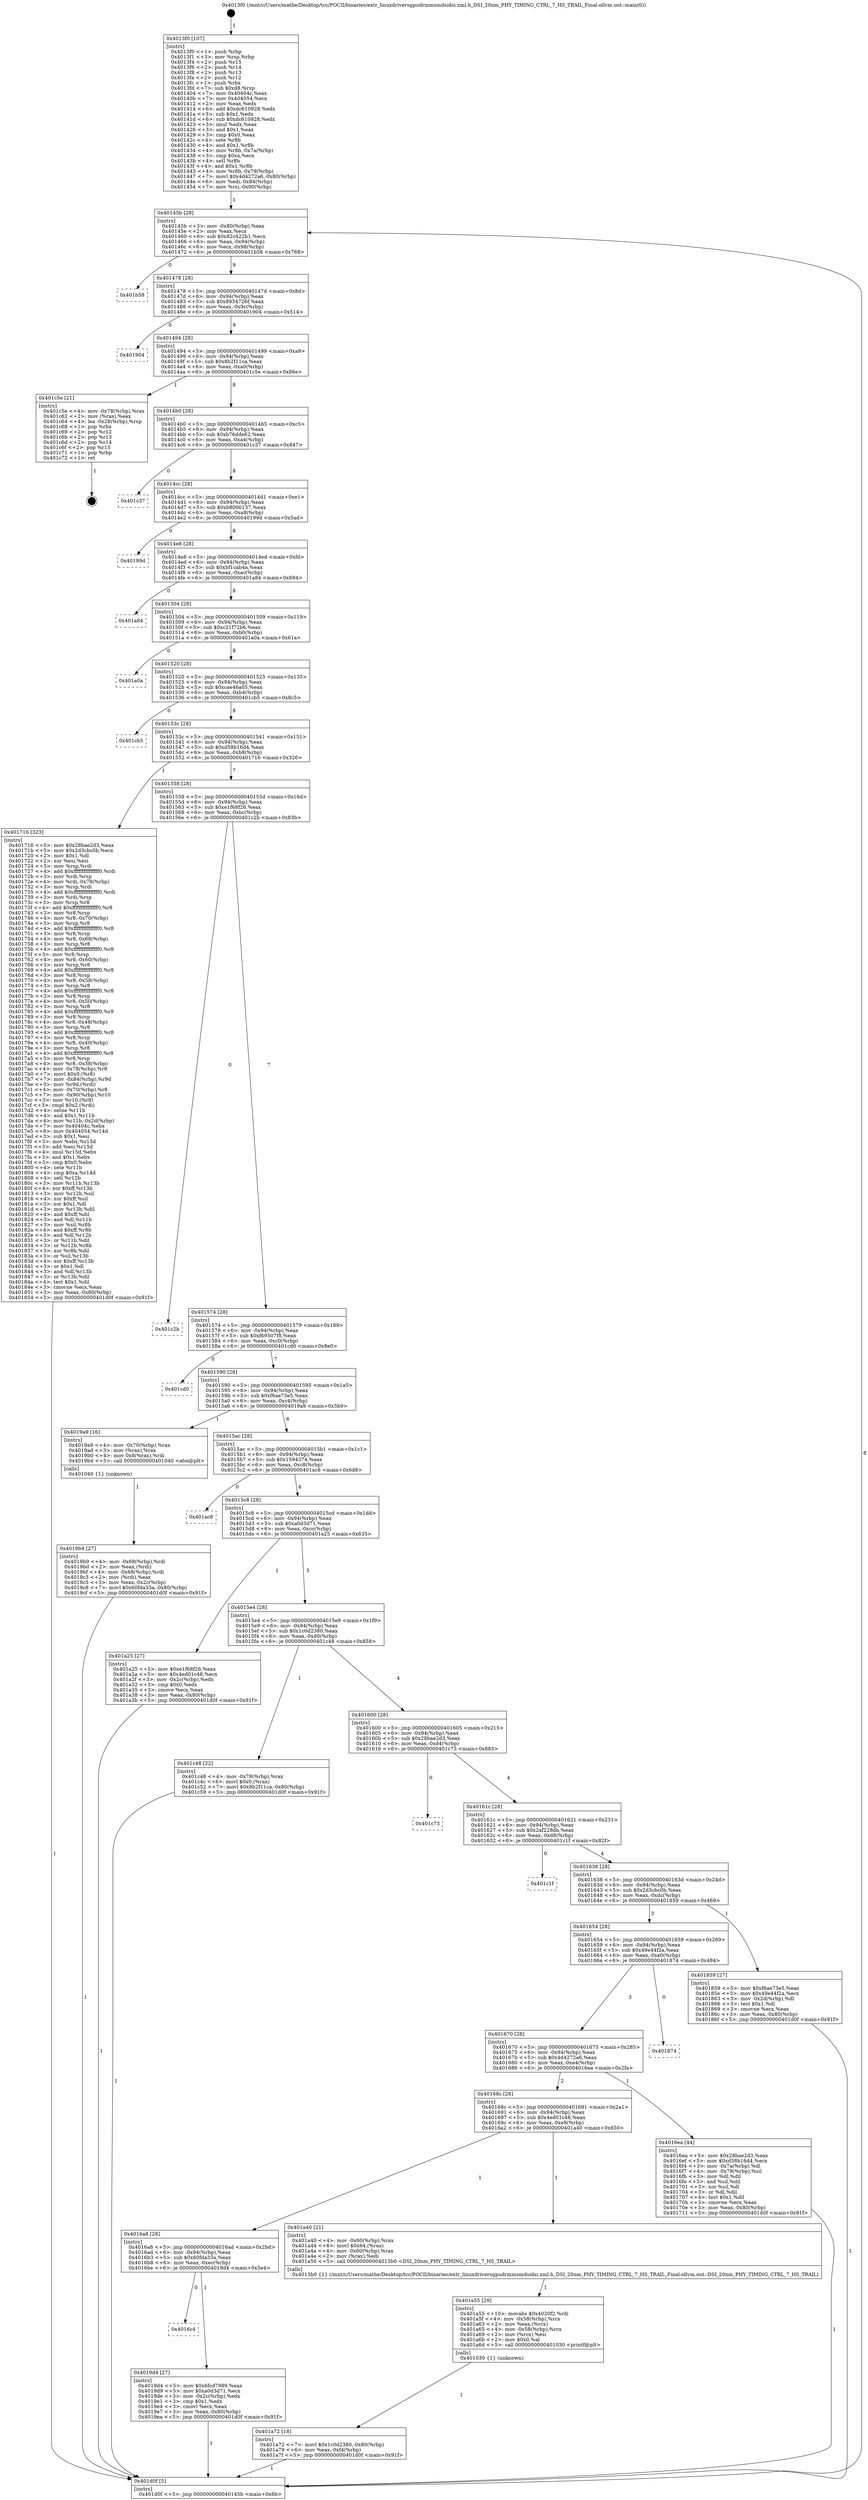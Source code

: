 digraph "0x4013f0" {
  label = "0x4013f0 (/mnt/c/Users/mathe/Desktop/tcc/POCII/binaries/extr_linuxdriversgpudrmmsmdsidsi.xml.h_DSI_20nm_PHY_TIMING_CTRL_7_HS_TRAIL_Final-ollvm.out::main(0))"
  labelloc = "t"
  node[shape=record]

  Entry [label="",width=0.3,height=0.3,shape=circle,fillcolor=black,style=filled]
  "0x40145b" [label="{
     0x40145b [29]\l
     | [instrs]\l
     &nbsp;&nbsp;0x40145b \<+3\>: mov -0x80(%rbp),%eax\l
     &nbsp;&nbsp;0x40145e \<+2\>: mov %eax,%ecx\l
     &nbsp;&nbsp;0x401460 \<+6\>: sub $0x82c422b1,%ecx\l
     &nbsp;&nbsp;0x401466 \<+6\>: mov %eax,-0x94(%rbp)\l
     &nbsp;&nbsp;0x40146c \<+6\>: mov %ecx,-0x98(%rbp)\l
     &nbsp;&nbsp;0x401472 \<+6\>: je 0000000000401b58 \<main+0x768\>\l
  }"]
  "0x401b58" [label="{
     0x401b58\l
  }", style=dashed]
  "0x401478" [label="{
     0x401478 [28]\l
     | [instrs]\l
     &nbsp;&nbsp;0x401478 \<+5\>: jmp 000000000040147d \<main+0x8d\>\l
     &nbsp;&nbsp;0x40147d \<+6\>: mov -0x94(%rbp),%eax\l
     &nbsp;&nbsp;0x401483 \<+5\>: sub $0x8934726f,%eax\l
     &nbsp;&nbsp;0x401488 \<+6\>: mov %eax,-0x9c(%rbp)\l
     &nbsp;&nbsp;0x40148e \<+6\>: je 0000000000401904 \<main+0x514\>\l
  }"]
  Exit [label="",width=0.3,height=0.3,shape=circle,fillcolor=black,style=filled,peripheries=2]
  "0x401904" [label="{
     0x401904\l
  }", style=dashed]
  "0x401494" [label="{
     0x401494 [28]\l
     | [instrs]\l
     &nbsp;&nbsp;0x401494 \<+5\>: jmp 0000000000401499 \<main+0xa9\>\l
     &nbsp;&nbsp;0x401499 \<+6\>: mov -0x94(%rbp),%eax\l
     &nbsp;&nbsp;0x40149f \<+5\>: sub $0x8b2f11ca,%eax\l
     &nbsp;&nbsp;0x4014a4 \<+6\>: mov %eax,-0xa0(%rbp)\l
     &nbsp;&nbsp;0x4014aa \<+6\>: je 0000000000401c5e \<main+0x86e\>\l
  }"]
  "0x401a72" [label="{
     0x401a72 [18]\l
     | [instrs]\l
     &nbsp;&nbsp;0x401a72 \<+7\>: movl $0x1c0d2380,-0x80(%rbp)\l
     &nbsp;&nbsp;0x401a79 \<+6\>: mov %eax,-0xf4(%rbp)\l
     &nbsp;&nbsp;0x401a7f \<+5\>: jmp 0000000000401d0f \<main+0x91f\>\l
  }"]
  "0x401c5e" [label="{
     0x401c5e [21]\l
     | [instrs]\l
     &nbsp;&nbsp;0x401c5e \<+4\>: mov -0x78(%rbp),%rax\l
     &nbsp;&nbsp;0x401c62 \<+2\>: mov (%rax),%eax\l
     &nbsp;&nbsp;0x401c64 \<+4\>: lea -0x28(%rbp),%rsp\l
     &nbsp;&nbsp;0x401c68 \<+1\>: pop %rbx\l
     &nbsp;&nbsp;0x401c69 \<+2\>: pop %r12\l
     &nbsp;&nbsp;0x401c6b \<+2\>: pop %r13\l
     &nbsp;&nbsp;0x401c6d \<+2\>: pop %r14\l
     &nbsp;&nbsp;0x401c6f \<+2\>: pop %r15\l
     &nbsp;&nbsp;0x401c71 \<+1\>: pop %rbp\l
     &nbsp;&nbsp;0x401c72 \<+1\>: ret\l
  }"]
  "0x4014b0" [label="{
     0x4014b0 [28]\l
     | [instrs]\l
     &nbsp;&nbsp;0x4014b0 \<+5\>: jmp 00000000004014b5 \<main+0xc5\>\l
     &nbsp;&nbsp;0x4014b5 \<+6\>: mov -0x94(%rbp),%eax\l
     &nbsp;&nbsp;0x4014bb \<+5\>: sub $0xb76dde62,%eax\l
     &nbsp;&nbsp;0x4014c0 \<+6\>: mov %eax,-0xa4(%rbp)\l
     &nbsp;&nbsp;0x4014c6 \<+6\>: je 0000000000401c37 \<main+0x847\>\l
  }"]
  "0x401a55" [label="{
     0x401a55 [29]\l
     | [instrs]\l
     &nbsp;&nbsp;0x401a55 \<+10\>: movabs $0x4020f2,%rdi\l
     &nbsp;&nbsp;0x401a5f \<+4\>: mov -0x58(%rbp),%rcx\l
     &nbsp;&nbsp;0x401a63 \<+2\>: mov %eax,(%rcx)\l
     &nbsp;&nbsp;0x401a65 \<+4\>: mov -0x58(%rbp),%rcx\l
     &nbsp;&nbsp;0x401a69 \<+2\>: mov (%rcx),%esi\l
     &nbsp;&nbsp;0x401a6b \<+2\>: mov $0x0,%al\l
     &nbsp;&nbsp;0x401a6d \<+5\>: call 0000000000401030 \<printf@plt\>\l
     | [calls]\l
     &nbsp;&nbsp;0x401030 \{1\} (unknown)\l
  }"]
  "0x401c37" [label="{
     0x401c37\l
  }", style=dashed]
  "0x4014cc" [label="{
     0x4014cc [28]\l
     | [instrs]\l
     &nbsp;&nbsp;0x4014cc \<+5\>: jmp 00000000004014d1 \<main+0xe1\>\l
     &nbsp;&nbsp;0x4014d1 \<+6\>: mov -0x94(%rbp),%eax\l
     &nbsp;&nbsp;0x4014d7 \<+5\>: sub $0xb8000137,%eax\l
     &nbsp;&nbsp;0x4014dc \<+6\>: mov %eax,-0xa8(%rbp)\l
     &nbsp;&nbsp;0x4014e2 \<+6\>: je 000000000040199d \<main+0x5ad\>\l
  }"]
  "0x4016c4" [label="{
     0x4016c4\l
  }", style=dashed]
  "0x40199d" [label="{
     0x40199d\l
  }", style=dashed]
  "0x4014e8" [label="{
     0x4014e8 [28]\l
     | [instrs]\l
     &nbsp;&nbsp;0x4014e8 \<+5\>: jmp 00000000004014ed \<main+0xfd\>\l
     &nbsp;&nbsp;0x4014ed \<+6\>: mov -0x94(%rbp),%eax\l
     &nbsp;&nbsp;0x4014f3 \<+5\>: sub $0xbf1cab4a,%eax\l
     &nbsp;&nbsp;0x4014f8 \<+6\>: mov %eax,-0xac(%rbp)\l
     &nbsp;&nbsp;0x4014fe \<+6\>: je 0000000000401a84 \<main+0x694\>\l
  }"]
  "0x4019d4" [label="{
     0x4019d4 [27]\l
     | [instrs]\l
     &nbsp;&nbsp;0x4019d4 \<+5\>: mov $0x6fcd7989,%eax\l
     &nbsp;&nbsp;0x4019d9 \<+5\>: mov $0xa0d3d71,%ecx\l
     &nbsp;&nbsp;0x4019de \<+3\>: mov -0x2c(%rbp),%edx\l
     &nbsp;&nbsp;0x4019e1 \<+3\>: cmp $0x1,%edx\l
     &nbsp;&nbsp;0x4019e4 \<+3\>: cmovl %ecx,%eax\l
     &nbsp;&nbsp;0x4019e7 \<+3\>: mov %eax,-0x80(%rbp)\l
     &nbsp;&nbsp;0x4019ea \<+5\>: jmp 0000000000401d0f \<main+0x91f\>\l
  }"]
  "0x401a84" [label="{
     0x401a84\l
  }", style=dashed]
  "0x401504" [label="{
     0x401504 [28]\l
     | [instrs]\l
     &nbsp;&nbsp;0x401504 \<+5\>: jmp 0000000000401509 \<main+0x119\>\l
     &nbsp;&nbsp;0x401509 \<+6\>: mov -0x94(%rbp),%eax\l
     &nbsp;&nbsp;0x40150f \<+5\>: sub $0xc21f72b6,%eax\l
     &nbsp;&nbsp;0x401514 \<+6\>: mov %eax,-0xb0(%rbp)\l
     &nbsp;&nbsp;0x40151a \<+6\>: je 0000000000401a0a \<main+0x61a\>\l
  }"]
  "0x4016a8" [label="{
     0x4016a8 [28]\l
     | [instrs]\l
     &nbsp;&nbsp;0x4016a8 \<+5\>: jmp 00000000004016ad \<main+0x2bd\>\l
     &nbsp;&nbsp;0x4016ad \<+6\>: mov -0x94(%rbp),%eax\l
     &nbsp;&nbsp;0x4016b3 \<+5\>: sub $0x60fda33a,%eax\l
     &nbsp;&nbsp;0x4016b8 \<+6\>: mov %eax,-0xec(%rbp)\l
     &nbsp;&nbsp;0x4016be \<+6\>: je 00000000004019d4 \<main+0x5e4\>\l
  }"]
  "0x401a0a" [label="{
     0x401a0a\l
  }", style=dashed]
  "0x401520" [label="{
     0x401520 [28]\l
     | [instrs]\l
     &nbsp;&nbsp;0x401520 \<+5\>: jmp 0000000000401525 \<main+0x135\>\l
     &nbsp;&nbsp;0x401525 \<+6\>: mov -0x94(%rbp),%eax\l
     &nbsp;&nbsp;0x40152b \<+5\>: sub $0xcae46a05,%eax\l
     &nbsp;&nbsp;0x401530 \<+6\>: mov %eax,-0xb4(%rbp)\l
     &nbsp;&nbsp;0x401536 \<+6\>: je 0000000000401cb5 \<main+0x8c5\>\l
  }"]
  "0x401a40" [label="{
     0x401a40 [21]\l
     | [instrs]\l
     &nbsp;&nbsp;0x401a40 \<+4\>: mov -0x60(%rbp),%rax\l
     &nbsp;&nbsp;0x401a44 \<+6\>: movl $0x64,(%rax)\l
     &nbsp;&nbsp;0x401a4a \<+4\>: mov -0x60(%rbp),%rax\l
     &nbsp;&nbsp;0x401a4e \<+2\>: mov (%rax),%edi\l
     &nbsp;&nbsp;0x401a50 \<+5\>: call 00000000004013b0 \<DSI_20nm_PHY_TIMING_CTRL_7_HS_TRAIL\>\l
     | [calls]\l
     &nbsp;&nbsp;0x4013b0 \{1\} (/mnt/c/Users/mathe/Desktop/tcc/POCII/binaries/extr_linuxdriversgpudrmmsmdsidsi.xml.h_DSI_20nm_PHY_TIMING_CTRL_7_HS_TRAIL_Final-ollvm.out::DSI_20nm_PHY_TIMING_CTRL_7_HS_TRAIL)\l
  }"]
  "0x401cb5" [label="{
     0x401cb5\l
  }", style=dashed]
  "0x40153c" [label="{
     0x40153c [28]\l
     | [instrs]\l
     &nbsp;&nbsp;0x40153c \<+5\>: jmp 0000000000401541 \<main+0x151\>\l
     &nbsp;&nbsp;0x401541 \<+6\>: mov -0x94(%rbp),%eax\l
     &nbsp;&nbsp;0x401547 \<+5\>: sub $0xd58b16d4,%eax\l
     &nbsp;&nbsp;0x40154c \<+6\>: mov %eax,-0xb8(%rbp)\l
     &nbsp;&nbsp;0x401552 \<+6\>: je 0000000000401716 \<main+0x326\>\l
  }"]
  "0x4019b9" [label="{
     0x4019b9 [27]\l
     | [instrs]\l
     &nbsp;&nbsp;0x4019b9 \<+4\>: mov -0x68(%rbp),%rdi\l
     &nbsp;&nbsp;0x4019bd \<+2\>: mov %eax,(%rdi)\l
     &nbsp;&nbsp;0x4019bf \<+4\>: mov -0x68(%rbp),%rdi\l
     &nbsp;&nbsp;0x4019c3 \<+2\>: mov (%rdi),%eax\l
     &nbsp;&nbsp;0x4019c5 \<+3\>: mov %eax,-0x2c(%rbp)\l
     &nbsp;&nbsp;0x4019c8 \<+7\>: movl $0x60fda33a,-0x80(%rbp)\l
     &nbsp;&nbsp;0x4019cf \<+5\>: jmp 0000000000401d0f \<main+0x91f\>\l
  }"]
  "0x401716" [label="{
     0x401716 [323]\l
     | [instrs]\l
     &nbsp;&nbsp;0x401716 \<+5\>: mov $0x28bae2d3,%eax\l
     &nbsp;&nbsp;0x40171b \<+5\>: mov $0x2d3cbc0b,%ecx\l
     &nbsp;&nbsp;0x401720 \<+2\>: mov $0x1,%dl\l
     &nbsp;&nbsp;0x401722 \<+2\>: xor %esi,%esi\l
     &nbsp;&nbsp;0x401724 \<+3\>: mov %rsp,%rdi\l
     &nbsp;&nbsp;0x401727 \<+4\>: add $0xfffffffffffffff0,%rdi\l
     &nbsp;&nbsp;0x40172b \<+3\>: mov %rdi,%rsp\l
     &nbsp;&nbsp;0x40172e \<+4\>: mov %rdi,-0x78(%rbp)\l
     &nbsp;&nbsp;0x401732 \<+3\>: mov %rsp,%rdi\l
     &nbsp;&nbsp;0x401735 \<+4\>: add $0xfffffffffffffff0,%rdi\l
     &nbsp;&nbsp;0x401739 \<+3\>: mov %rdi,%rsp\l
     &nbsp;&nbsp;0x40173c \<+3\>: mov %rsp,%r8\l
     &nbsp;&nbsp;0x40173f \<+4\>: add $0xfffffffffffffff0,%r8\l
     &nbsp;&nbsp;0x401743 \<+3\>: mov %r8,%rsp\l
     &nbsp;&nbsp;0x401746 \<+4\>: mov %r8,-0x70(%rbp)\l
     &nbsp;&nbsp;0x40174a \<+3\>: mov %rsp,%r8\l
     &nbsp;&nbsp;0x40174d \<+4\>: add $0xfffffffffffffff0,%r8\l
     &nbsp;&nbsp;0x401751 \<+3\>: mov %r8,%rsp\l
     &nbsp;&nbsp;0x401754 \<+4\>: mov %r8,-0x68(%rbp)\l
     &nbsp;&nbsp;0x401758 \<+3\>: mov %rsp,%r8\l
     &nbsp;&nbsp;0x40175b \<+4\>: add $0xfffffffffffffff0,%r8\l
     &nbsp;&nbsp;0x40175f \<+3\>: mov %r8,%rsp\l
     &nbsp;&nbsp;0x401762 \<+4\>: mov %r8,-0x60(%rbp)\l
     &nbsp;&nbsp;0x401766 \<+3\>: mov %rsp,%r8\l
     &nbsp;&nbsp;0x401769 \<+4\>: add $0xfffffffffffffff0,%r8\l
     &nbsp;&nbsp;0x40176d \<+3\>: mov %r8,%rsp\l
     &nbsp;&nbsp;0x401770 \<+4\>: mov %r8,-0x58(%rbp)\l
     &nbsp;&nbsp;0x401774 \<+3\>: mov %rsp,%r8\l
     &nbsp;&nbsp;0x401777 \<+4\>: add $0xfffffffffffffff0,%r8\l
     &nbsp;&nbsp;0x40177b \<+3\>: mov %r8,%rsp\l
     &nbsp;&nbsp;0x40177e \<+4\>: mov %r8,-0x50(%rbp)\l
     &nbsp;&nbsp;0x401782 \<+3\>: mov %rsp,%r8\l
     &nbsp;&nbsp;0x401785 \<+4\>: add $0xfffffffffffffff0,%r8\l
     &nbsp;&nbsp;0x401789 \<+3\>: mov %r8,%rsp\l
     &nbsp;&nbsp;0x40178c \<+4\>: mov %r8,-0x48(%rbp)\l
     &nbsp;&nbsp;0x401790 \<+3\>: mov %rsp,%r8\l
     &nbsp;&nbsp;0x401793 \<+4\>: add $0xfffffffffffffff0,%r8\l
     &nbsp;&nbsp;0x401797 \<+3\>: mov %r8,%rsp\l
     &nbsp;&nbsp;0x40179a \<+4\>: mov %r8,-0x40(%rbp)\l
     &nbsp;&nbsp;0x40179e \<+3\>: mov %rsp,%r8\l
     &nbsp;&nbsp;0x4017a1 \<+4\>: add $0xfffffffffffffff0,%r8\l
     &nbsp;&nbsp;0x4017a5 \<+3\>: mov %r8,%rsp\l
     &nbsp;&nbsp;0x4017a8 \<+4\>: mov %r8,-0x38(%rbp)\l
     &nbsp;&nbsp;0x4017ac \<+4\>: mov -0x78(%rbp),%r8\l
     &nbsp;&nbsp;0x4017b0 \<+7\>: movl $0x0,(%r8)\l
     &nbsp;&nbsp;0x4017b7 \<+7\>: mov -0x84(%rbp),%r9d\l
     &nbsp;&nbsp;0x4017be \<+3\>: mov %r9d,(%rdi)\l
     &nbsp;&nbsp;0x4017c1 \<+4\>: mov -0x70(%rbp),%r8\l
     &nbsp;&nbsp;0x4017c5 \<+7\>: mov -0x90(%rbp),%r10\l
     &nbsp;&nbsp;0x4017cc \<+3\>: mov %r10,(%r8)\l
     &nbsp;&nbsp;0x4017cf \<+3\>: cmpl $0x2,(%rdi)\l
     &nbsp;&nbsp;0x4017d2 \<+4\>: setne %r11b\l
     &nbsp;&nbsp;0x4017d6 \<+4\>: and $0x1,%r11b\l
     &nbsp;&nbsp;0x4017da \<+4\>: mov %r11b,-0x2d(%rbp)\l
     &nbsp;&nbsp;0x4017de \<+7\>: mov 0x40404c,%ebx\l
     &nbsp;&nbsp;0x4017e5 \<+8\>: mov 0x404054,%r14d\l
     &nbsp;&nbsp;0x4017ed \<+3\>: sub $0x1,%esi\l
     &nbsp;&nbsp;0x4017f0 \<+3\>: mov %ebx,%r15d\l
     &nbsp;&nbsp;0x4017f3 \<+3\>: add %esi,%r15d\l
     &nbsp;&nbsp;0x4017f6 \<+4\>: imul %r15d,%ebx\l
     &nbsp;&nbsp;0x4017fa \<+3\>: and $0x1,%ebx\l
     &nbsp;&nbsp;0x4017fd \<+3\>: cmp $0x0,%ebx\l
     &nbsp;&nbsp;0x401800 \<+4\>: sete %r11b\l
     &nbsp;&nbsp;0x401804 \<+4\>: cmp $0xa,%r14d\l
     &nbsp;&nbsp;0x401808 \<+4\>: setl %r12b\l
     &nbsp;&nbsp;0x40180c \<+3\>: mov %r11b,%r13b\l
     &nbsp;&nbsp;0x40180f \<+4\>: xor $0xff,%r13b\l
     &nbsp;&nbsp;0x401813 \<+3\>: mov %r12b,%sil\l
     &nbsp;&nbsp;0x401816 \<+4\>: xor $0xff,%sil\l
     &nbsp;&nbsp;0x40181a \<+3\>: xor $0x1,%dl\l
     &nbsp;&nbsp;0x40181d \<+3\>: mov %r13b,%dil\l
     &nbsp;&nbsp;0x401820 \<+4\>: and $0xff,%dil\l
     &nbsp;&nbsp;0x401824 \<+3\>: and %dl,%r11b\l
     &nbsp;&nbsp;0x401827 \<+3\>: mov %sil,%r8b\l
     &nbsp;&nbsp;0x40182a \<+4\>: and $0xff,%r8b\l
     &nbsp;&nbsp;0x40182e \<+3\>: and %dl,%r12b\l
     &nbsp;&nbsp;0x401831 \<+3\>: or %r11b,%dil\l
     &nbsp;&nbsp;0x401834 \<+3\>: or %r12b,%r8b\l
     &nbsp;&nbsp;0x401837 \<+3\>: xor %r8b,%dil\l
     &nbsp;&nbsp;0x40183a \<+3\>: or %sil,%r13b\l
     &nbsp;&nbsp;0x40183d \<+4\>: xor $0xff,%r13b\l
     &nbsp;&nbsp;0x401841 \<+3\>: or $0x1,%dl\l
     &nbsp;&nbsp;0x401844 \<+3\>: and %dl,%r13b\l
     &nbsp;&nbsp;0x401847 \<+3\>: or %r13b,%dil\l
     &nbsp;&nbsp;0x40184a \<+4\>: test $0x1,%dil\l
     &nbsp;&nbsp;0x40184e \<+3\>: cmovne %ecx,%eax\l
     &nbsp;&nbsp;0x401851 \<+3\>: mov %eax,-0x80(%rbp)\l
     &nbsp;&nbsp;0x401854 \<+5\>: jmp 0000000000401d0f \<main+0x91f\>\l
  }"]
  "0x401558" [label="{
     0x401558 [28]\l
     | [instrs]\l
     &nbsp;&nbsp;0x401558 \<+5\>: jmp 000000000040155d \<main+0x16d\>\l
     &nbsp;&nbsp;0x40155d \<+6\>: mov -0x94(%rbp),%eax\l
     &nbsp;&nbsp;0x401563 \<+5\>: sub $0xe1f68f26,%eax\l
     &nbsp;&nbsp;0x401568 \<+6\>: mov %eax,-0xbc(%rbp)\l
     &nbsp;&nbsp;0x40156e \<+6\>: je 0000000000401c2b \<main+0x83b\>\l
  }"]
  "0x4013f0" [label="{
     0x4013f0 [107]\l
     | [instrs]\l
     &nbsp;&nbsp;0x4013f0 \<+1\>: push %rbp\l
     &nbsp;&nbsp;0x4013f1 \<+3\>: mov %rsp,%rbp\l
     &nbsp;&nbsp;0x4013f4 \<+2\>: push %r15\l
     &nbsp;&nbsp;0x4013f6 \<+2\>: push %r14\l
     &nbsp;&nbsp;0x4013f8 \<+2\>: push %r13\l
     &nbsp;&nbsp;0x4013fa \<+2\>: push %r12\l
     &nbsp;&nbsp;0x4013fc \<+1\>: push %rbx\l
     &nbsp;&nbsp;0x4013fd \<+7\>: sub $0xd8,%rsp\l
     &nbsp;&nbsp;0x401404 \<+7\>: mov 0x40404c,%eax\l
     &nbsp;&nbsp;0x40140b \<+7\>: mov 0x404054,%ecx\l
     &nbsp;&nbsp;0x401412 \<+2\>: mov %eax,%edx\l
     &nbsp;&nbsp;0x401414 \<+6\>: add $0xdc610928,%edx\l
     &nbsp;&nbsp;0x40141a \<+3\>: sub $0x1,%edx\l
     &nbsp;&nbsp;0x40141d \<+6\>: sub $0xdc610928,%edx\l
     &nbsp;&nbsp;0x401423 \<+3\>: imul %edx,%eax\l
     &nbsp;&nbsp;0x401426 \<+3\>: and $0x1,%eax\l
     &nbsp;&nbsp;0x401429 \<+3\>: cmp $0x0,%eax\l
     &nbsp;&nbsp;0x40142c \<+4\>: sete %r8b\l
     &nbsp;&nbsp;0x401430 \<+4\>: and $0x1,%r8b\l
     &nbsp;&nbsp;0x401434 \<+4\>: mov %r8b,-0x7a(%rbp)\l
     &nbsp;&nbsp;0x401438 \<+3\>: cmp $0xa,%ecx\l
     &nbsp;&nbsp;0x40143b \<+4\>: setl %r8b\l
     &nbsp;&nbsp;0x40143f \<+4\>: and $0x1,%r8b\l
     &nbsp;&nbsp;0x401443 \<+4\>: mov %r8b,-0x79(%rbp)\l
     &nbsp;&nbsp;0x401447 \<+7\>: movl $0x4d4272a6,-0x80(%rbp)\l
     &nbsp;&nbsp;0x40144e \<+6\>: mov %edi,-0x84(%rbp)\l
     &nbsp;&nbsp;0x401454 \<+7\>: mov %rsi,-0x90(%rbp)\l
  }"]
  "0x401c2b" [label="{
     0x401c2b\l
  }", style=dashed]
  "0x401574" [label="{
     0x401574 [28]\l
     | [instrs]\l
     &nbsp;&nbsp;0x401574 \<+5\>: jmp 0000000000401579 \<main+0x189\>\l
     &nbsp;&nbsp;0x401579 \<+6\>: mov -0x94(%rbp),%eax\l
     &nbsp;&nbsp;0x40157f \<+5\>: sub $0xf69507f8,%eax\l
     &nbsp;&nbsp;0x401584 \<+6\>: mov %eax,-0xc0(%rbp)\l
     &nbsp;&nbsp;0x40158a \<+6\>: je 0000000000401cd0 \<main+0x8e0\>\l
  }"]
  "0x401d0f" [label="{
     0x401d0f [5]\l
     | [instrs]\l
     &nbsp;&nbsp;0x401d0f \<+5\>: jmp 000000000040145b \<main+0x6b\>\l
  }"]
  "0x401cd0" [label="{
     0x401cd0\l
  }", style=dashed]
  "0x401590" [label="{
     0x401590 [28]\l
     | [instrs]\l
     &nbsp;&nbsp;0x401590 \<+5\>: jmp 0000000000401595 \<main+0x1a5\>\l
     &nbsp;&nbsp;0x401595 \<+6\>: mov -0x94(%rbp),%eax\l
     &nbsp;&nbsp;0x40159b \<+5\>: sub $0xf6ae73e5,%eax\l
     &nbsp;&nbsp;0x4015a0 \<+6\>: mov %eax,-0xc4(%rbp)\l
     &nbsp;&nbsp;0x4015a6 \<+6\>: je 00000000004019a9 \<main+0x5b9\>\l
  }"]
  "0x40168c" [label="{
     0x40168c [28]\l
     | [instrs]\l
     &nbsp;&nbsp;0x40168c \<+5\>: jmp 0000000000401691 \<main+0x2a1\>\l
     &nbsp;&nbsp;0x401691 \<+6\>: mov -0x94(%rbp),%eax\l
     &nbsp;&nbsp;0x401697 \<+5\>: sub $0x4ed01c48,%eax\l
     &nbsp;&nbsp;0x40169c \<+6\>: mov %eax,-0xe8(%rbp)\l
     &nbsp;&nbsp;0x4016a2 \<+6\>: je 0000000000401a40 \<main+0x650\>\l
  }"]
  "0x4019a9" [label="{
     0x4019a9 [16]\l
     | [instrs]\l
     &nbsp;&nbsp;0x4019a9 \<+4\>: mov -0x70(%rbp),%rax\l
     &nbsp;&nbsp;0x4019ad \<+3\>: mov (%rax),%rax\l
     &nbsp;&nbsp;0x4019b0 \<+4\>: mov 0x8(%rax),%rdi\l
     &nbsp;&nbsp;0x4019b4 \<+5\>: call 0000000000401040 \<atoi@plt\>\l
     | [calls]\l
     &nbsp;&nbsp;0x401040 \{1\} (unknown)\l
  }"]
  "0x4015ac" [label="{
     0x4015ac [28]\l
     | [instrs]\l
     &nbsp;&nbsp;0x4015ac \<+5\>: jmp 00000000004015b1 \<main+0x1c1\>\l
     &nbsp;&nbsp;0x4015b1 \<+6\>: mov -0x94(%rbp),%eax\l
     &nbsp;&nbsp;0x4015b7 \<+5\>: sub $0x1594374,%eax\l
     &nbsp;&nbsp;0x4015bc \<+6\>: mov %eax,-0xc8(%rbp)\l
     &nbsp;&nbsp;0x4015c2 \<+6\>: je 0000000000401ac8 \<main+0x6d8\>\l
  }"]
  "0x4016ea" [label="{
     0x4016ea [44]\l
     | [instrs]\l
     &nbsp;&nbsp;0x4016ea \<+5\>: mov $0x28bae2d3,%eax\l
     &nbsp;&nbsp;0x4016ef \<+5\>: mov $0xd58b16d4,%ecx\l
     &nbsp;&nbsp;0x4016f4 \<+3\>: mov -0x7a(%rbp),%dl\l
     &nbsp;&nbsp;0x4016f7 \<+4\>: mov -0x79(%rbp),%sil\l
     &nbsp;&nbsp;0x4016fb \<+3\>: mov %dl,%dil\l
     &nbsp;&nbsp;0x4016fe \<+3\>: and %sil,%dil\l
     &nbsp;&nbsp;0x401701 \<+3\>: xor %sil,%dl\l
     &nbsp;&nbsp;0x401704 \<+3\>: or %dl,%dil\l
     &nbsp;&nbsp;0x401707 \<+4\>: test $0x1,%dil\l
     &nbsp;&nbsp;0x40170b \<+3\>: cmovne %ecx,%eax\l
     &nbsp;&nbsp;0x40170e \<+3\>: mov %eax,-0x80(%rbp)\l
     &nbsp;&nbsp;0x401711 \<+5\>: jmp 0000000000401d0f \<main+0x91f\>\l
  }"]
  "0x401ac8" [label="{
     0x401ac8\l
  }", style=dashed]
  "0x4015c8" [label="{
     0x4015c8 [28]\l
     | [instrs]\l
     &nbsp;&nbsp;0x4015c8 \<+5\>: jmp 00000000004015cd \<main+0x1dd\>\l
     &nbsp;&nbsp;0x4015cd \<+6\>: mov -0x94(%rbp),%eax\l
     &nbsp;&nbsp;0x4015d3 \<+5\>: sub $0xa0d3d71,%eax\l
     &nbsp;&nbsp;0x4015d8 \<+6\>: mov %eax,-0xcc(%rbp)\l
     &nbsp;&nbsp;0x4015de \<+6\>: je 0000000000401a25 \<main+0x635\>\l
  }"]
  "0x401670" [label="{
     0x401670 [28]\l
     | [instrs]\l
     &nbsp;&nbsp;0x401670 \<+5\>: jmp 0000000000401675 \<main+0x285\>\l
     &nbsp;&nbsp;0x401675 \<+6\>: mov -0x94(%rbp),%eax\l
     &nbsp;&nbsp;0x40167b \<+5\>: sub $0x4d4272a6,%eax\l
     &nbsp;&nbsp;0x401680 \<+6\>: mov %eax,-0xe4(%rbp)\l
     &nbsp;&nbsp;0x401686 \<+6\>: je 00000000004016ea \<main+0x2fa\>\l
  }"]
  "0x401a25" [label="{
     0x401a25 [27]\l
     | [instrs]\l
     &nbsp;&nbsp;0x401a25 \<+5\>: mov $0xe1f68f26,%eax\l
     &nbsp;&nbsp;0x401a2a \<+5\>: mov $0x4ed01c48,%ecx\l
     &nbsp;&nbsp;0x401a2f \<+3\>: mov -0x2c(%rbp),%edx\l
     &nbsp;&nbsp;0x401a32 \<+3\>: cmp $0x0,%edx\l
     &nbsp;&nbsp;0x401a35 \<+3\>: cmove %ecx,%eax\l
     &nbsp;&nbsp;0x401a38 \<+3\>: mov %eax,-0x80(%rbp)\l
     &nbsp;&nbsp;0x401a3b \<+5\>: jmp 0000000000401d0f \<main+0x91f\>\l
  }"]
  "0x4015e4" [label="{
     0x4015e4 [28]\l
     | [instrs]\l
     &nbsp;&nbsp;0x4015e4 \<+5\>: jmp 00000000004015e9 \<main+0x1f9\>\l
     &nbsp;&nbsp;0x4015e9 \<+6\>: mov -0x94(%rbp),%eax\l
     &nbsp;&nbsp;0x4015ef \<+5\>: sub $0x1c0d2380,%eax\l
     &nbsp;&nbsp;0x4015f4 \<+6\>: mov %eax,-0xd0(%rbp)\l
     &nbsp;&nbsp;0x4015fa \<+6\>: je 0000000000401c48 \<main+0x858\>\l
  }"]
  "0x401874" [label="{
     0x401874\l
  }", style=dashed]
  "0x401c48" [label="{
     0x401c48 [22]\l
     | [instrs]\l
     &nbsp;&nbsp;0x401c48 \<+4\>: mov -0x78(%rbp),%rax\l
     &nbsp;&nbsp;0x401c4c \<+6\>: movl $0x0,(%rax)\l
     &nbsp;&nbsp;0x401c52 \<+7\>: movl $0x8b2f11ca,-0x80(%rbp)\l
     &nbsp;&nbsp;0x401c59 \<+5\>: jmp 0000000000401d0f \<main+0x91f\>\l
  }"]
  "0x401600" [label="{
     0x401600 [28]\l
     | [instrs]\l
     &nbsp;&nbsp;0x401600 \<+5\>: jmp 0000000000401605 \<main+0x215\>\l
     &nbsp;&nbsp;0x401605 \<+6\>: mov -0x94(%rbp),%eax\l
     &nbsp;&nbsp;0x40160b \<+5\>: sub $0x28bae2d3,%eax\l
     &nbsp;&nbsp;0x401610 \<+6\>: mov %eax,-0xd4(%rbp)\l
     &nbsp;&nbsp;0x401616 \<+6\>: je 0000000000401c73 \<main+0x883\>\l
  }"]
  "0x401654" [label="{
     0x401654 [28]\l
     | [instrs]\l
     &nbsp;&nbsp;0x401654 \<+5\>: jmp 0000000000401659 \<main+0x269\>\l
     &nbsp;&nbsp;0x401659 \<+6\>: mov -0x94(%rbp),%eax\l
     &nbsp;&nbsp;0x40165f \<+5\>: sub $0x49e44f2a,%eax\l
     &nbsp;&nbsp;0x401664 \<+6\>: mov %eax,-0xe0(%rbp)\l
     &nbsp;&nbsp;0x40166a \<+6\>: je 0000000000401874 \<main+0x484\>\l
  }"]
  "0x401c73" [label="{
     0x401c73\l
  }", style=dashed]
  "0x40161c" [label="{
     0x40161c [28]\l
     | [instrs]\l
     &nbsp;&nbsp;0x40161c \<+5\>: jmp 0000000000401621 \<main+0x231\>\l
     &nbsp;&nbsp;0x401621 \<+6\>: mov -0x94(%rbp),%eax\l
     &nbsp;&nbsp;0x401627 \<+5\>: sub $0x2af228db,%eax\l
     &nbsp;&nbsp;0x40162c \<+6\>: mov %eax,-0xd8(%rbp)\l
     &nbsp;&nbsp;0x401632 \<+6\>: je 0000000000401c1f \<main+0x82f\>\l
  }"]
  "0x401859" [label="{
     0x401859 [27]\l
     | [instrs]\l
     &nbsp;&nbsp;0x401859 \<+5\>: mov $0xf6ae73e5,%eax\l
     &nbsp;&nbsp;0x40185e \<+5\>: mov $0x49e44f2a,%ecx\l
     &nbsp;&nbsp;0x401863 \<+3\>: mov -0x2d(%rbp),%dl\l
     &nbsp;&nbsp;0x401866 \<+3\>: test $0x1,%dl\l
     &nbsp;&nbsp;0x401869 \<+3\>: cmovne %ecx,%eax\l
     &nbsp;&nbsp;0x40186c \<+3\>: mov %eax,-0x80(%rbp)\l
     &nbsp;&nbsp;0x40186f \<+5\>: jmp 0000000000401d0f \<main+0x91f\>\l
  }"]
  "0x401c1f" [label="{
     0x401c1f\l
  }", style=dashed]
  "0x401638" [label="{
     0x401638 [28]\l
     | [instrs]\l
     &nbsp;&nbsp;0x401638 \<+5\>: jmp 000000000040163d \<main+0x24d\>\l
     &nbsp;&nbsp;0x40163d \<+6\>: mov -0x94(%rbp),%eax\l
     &nbsp;&nbsp;0x401643 \<+5\>: sub $0x2d3cbc0b,%eax\l
     &nbsp;&nbsp;0x401648 \<+6\>: mov %eax,-0xdc(%rbp)\l
     &nbsp;&nbsp;0x40164e \<+6\>: je 0000000000401859 \<main+0x469\>\l
  }"]
  Entry -> "0x4013f0" [label=" 1"]
  "0x40145b" -> "0x401b58" [label=" 0"]
  "0x40145b" -> "0x401478" [label=" 9"]
  "0x401c5e" -> Exit [label=" 1"]
  "0x401478" -> "0x401904" [label=" 0"]
  "0x401478" -> "0x401494" [label=" 9"]
  "0x401c48" -> "0x401d0f" [label=" 1"]
  "0x401494" -> "0x401c5e" [label=" 1"]
  "0x401494" -> "0x4014b0" [label=" 8"]
  "0x401a72" -> "0x401d0f" [label=" 1"]
  "0x4014b0" -> "0x401c37" [label=" 0"]
  "0x4014b0" -> "0x4014cc" [label=" 8"]
  "0x401a55" -> "0x401a72" [label=" 1"]
  "0x4014cc" -> "0x40199d" [label=" 0"]
  "0x4014cc" -> "0x4014e8" [label=" 8"]
  "0x401a40" -> "0x401a55" [label=" 1"]
  "0x4014e8" -> "0x401a84" [label=" 0"]
  "0x4014e8" -> "0x401504" [label=" 8"]
  "0x401a25" -> "0x401d0f" [label=" 1"]
  "0x401504" -> "0x401a0a" [label=" 0"]
  "0x401504" -> "0x401520" [label=" 8"]
  "0x4016a8" -> "0x4016c4" [label=" 0"]
  "0x401520" -> "0x401cb5" [label=" 0"]
  "0x401520" -> "0x40153c" [label=" 8"]
  "0x4016a8" -> "0x4019d4" [label=" 1"]
  "0x40153c" -> "0x401716" [label=" 1"]
  "0x40153c" -> "0x401558" [label=" 7"]
  "0x40168c" -> "0x4016a8" [label=" 1"]
  "0x401558" -> "0x401c2b" [label=" 0"]
  "0x401558" -> "0x401574" [label=" 7"]
  "0x4019d4" -> "0x401d0f" [label=" 1"]
  "0x401574" -> "0x401cd0" [label=" 0"]
  "0x401574" -> "0x401590" [label=" 7"]
  "0x4019b9" -> "0x401d0f" [label=" 1"]
  "0x401590" -> "0x4019a9" [label=" 1"]
  "0x401590" -> "0x4015ac" [label=" 6"]
  "0x4019a9" -> "0x4019b9" [label=" 1"]
  "0x4015ac" -> "0x401ac8" [label=" 0"]
  "0x4015ac" -> "0x4015c8" [label=" 6"]
  "0x401859" -> "0x401d0f" [label=" 1"]
  "0x4015c8" -> "0x401a25" [label=" 1"]
  "0x4015c8" -> "0x4015e4" [label=" 5"]
  "0x40168c" -> "0x401a40" [label=" 1"]
  "0x4015e4" -> "0x401c48" [label=" 1"]
  "0x4015e4" -> "0x401600" [label=" 4"]
  "0x401d0f" -> "0x40145b" [label=" 8"]
  "0x401600" -> "0x401c73" [label=" 0"]
  "0x401600" -> "0x40161c" [label=" 4"]
  "0x4016ea" -> "0x401d0f" [label=" 1"]
  "0x40161c" -> "0x401c1f" [label=" 0"]
  "0x40161c" -> "0x401638" [label=" 4"]
  "0x401670" -> "0x40168c" [label=" 2"]
  "0x401638" -> "0x401859" [label=" 1"]
  "0x401638" -> "0x401654" [label=" 3"]
  "0x4013f0" -> "0x40145b" [label=" 1"]
  "0x401654" -> "0x401874" [label=" 0"]
  "0x401654" -> "0x401670" [label=" 3"]
  "0x401716" -> "0x401d0f" [label=" 1"]
  "0x401670" -> "0x4016ea" [label=" 1"]
}
